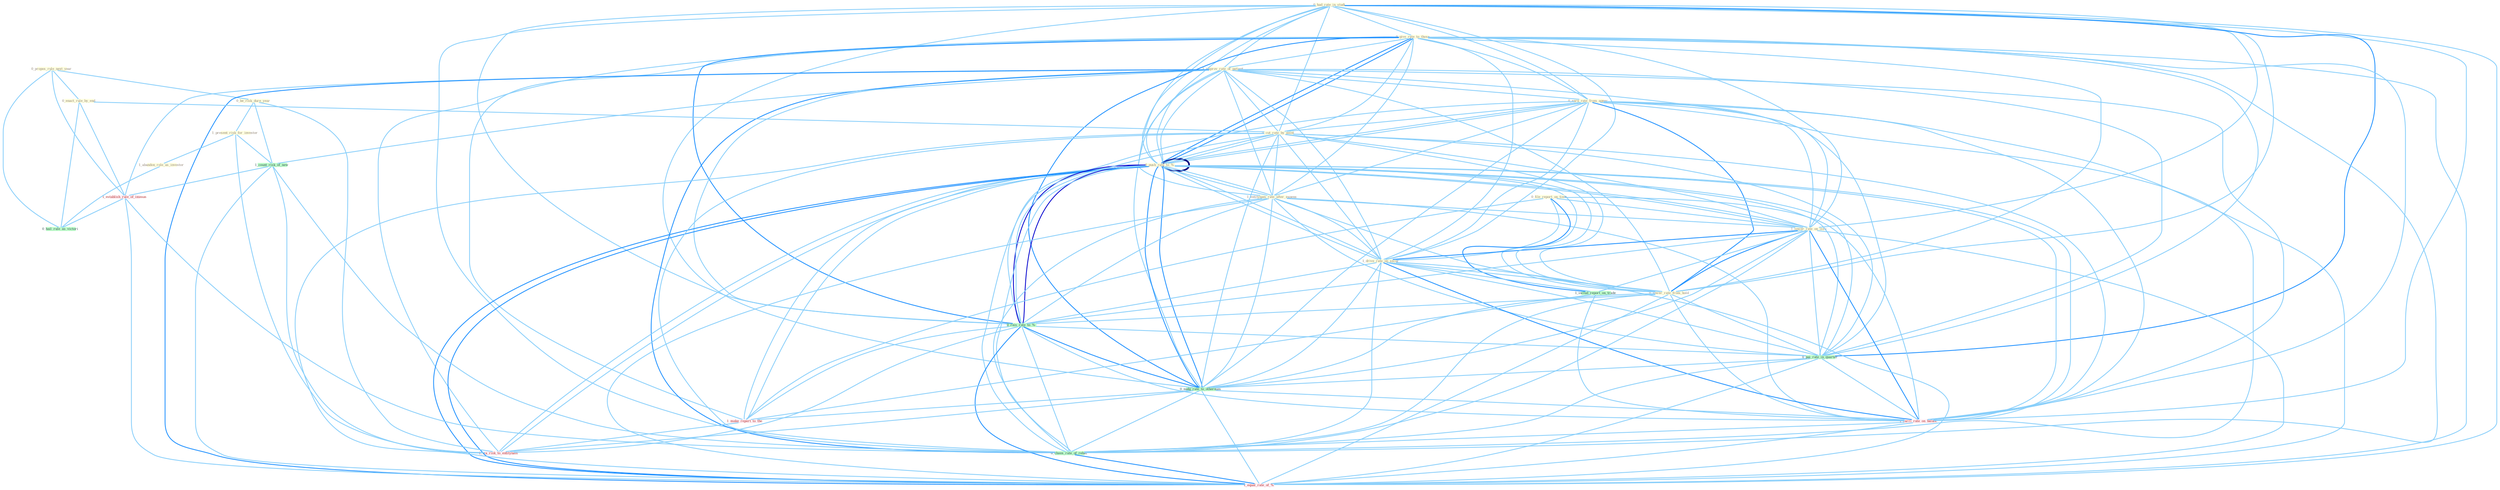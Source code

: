 Graph G{ 
    node
    [shape=polygon,style=filled,width=.5,height=.06,color="#BDFCC9",fixedsize=true,fontsize=4,
    fontcolor="#2f4f4f"];
    {node
    [color="#ffffe0", fontcolor="#8b7d6b"] "0_propos_rule_next_year " "0_had_rate_in_studi " "0_give_rate_to_those " "1_improv_rate_of_patient " "0_earn_rate_from_agenc " "0_push_rate_to_% " "0_enact_rule_by_end " "1_entitynam_rate_after_expens " "0_file_report_on_time " "0_cut_rate_by_point " "1_lower_rate_on_issu " "1_drive_rate_on_secur " "0_be_risk_dure_year " "1_present_risk_for_investor " "0_lower_rate_from_hold " "1_abandon_role_as_investor "}
{node [color="#fff0f5", fontcolor="#b22222"] "1_establish_rule_of_immun " "1_carri_rate_on_balanc " "1_make_report_to_the " "1_wa_risk_to_entitynam " "1_equal_rate_of_% "}
edge [color="#B0E2FF"];

	"0_propos_rule_next_year " -- "0_enact_rule_by_end " [w="1", color="#87cefa" ];
	"0_propos_rule_next_year " -- "0_be_risk_dure_year " [w="1", color="#87cefa" ];
	"0_propos_rule_next_year " -- "1_establish_rule_of_immun " [w="1", color="#87cefa" ];
	"0_propos_rule_next_year " -- "0_hail_rule_as_victori " [w="1", color="#87cefa" ];
	"0_had_rate_in_studi " -- "0_give_rate_to_those " [w="1", color="#87cefa" ];
	"0_had_rate_in_studi " -- "1_improv_rate_of_patient " [w="1", color="#87cefa" ];
	"0_had_rate_in_studi " -- "0_earn_rate_from_agenc " [w="1", color="#87cefa" ];
	"0_had_rate_in_studi " -- "0_push_rate_to_% " [w="1", color="#87cefa" ];
	"0_had_rate_in_studi " -- "1_entitynam_rate_after_expens " [w="1", color="#87cefa" ];
	"0_had_rate_in_studi " -- "0_cut_rate_by_point " [w="1", color="#87cefa" ];
	"0_had_rate_in_studi " -- "1_lower_rate_on_issu " [w="1", color="#87cefa" ];
	"0_had_rate_in_studi " -- "1_drive_rate_on_secur " [w="1", color="#87cefa" ];
	"0_had_rate_in_studi " -- "0_lower_rate_from_hold " [w="1", color="#87cefa" ];
	"0_had_rate_in_studi " -- "0_push_rate_to_% " [w="1", color="#87cefa" ];
	"0_had_rate_in_studi " -- "0_rais_rate_to_% " [w="1", color="#87cefa" ];
	"0_had_rate_in_studi " -- "0_pai_rate_in_quarter " [w="2", color="#1e90ff" , len=0.8];
	"0_had_rate_in_studi " -- "0_nudg_rate_to_othernum " [w="1", color="#87cefa" ];
	"0_had_rate_in_studi " -- "1_carri_rate_on_balanc " [w="1", color="#87cefa" ];
	"0_had_rate_in_studi " -- "0_choos_rate_of_rebat " [w="1", color="#87cefa" ];
	"0_had_rate_in_studi " -- "1_equal_rate_of_% " [w="1", color="#87cefa" ];
	"0_give_rate_to_those " -- "1_improv_rate_of_patient " [w="1", color="#87cefa" ];
	"0_give_rate_to_those " -- "0_earn_rate_from_agenc " [w="1", color="#87cefa" ];
	"0_give_rate_to_those " -- "0_push_rate_to_% " [w="2", color="#1e90ff" , len=0.8];
	"0_give_rate_to_those " -- "1_entitynam_rate_after_expens " [w="1", color="#87cefa" ];
	"0_give_rate_to_those " -- "0_cut_rate_by_point " [w="1", color="#87cefa" ];
	"0_give_rate_to_those " -- "1_lower_rate_on_issu " [w="1", color="#87cefa" ];
	"0_give_rate_to_those " -- "1_drive_rate_on_secur " [w="1", color="#87cefa" ];
	"0_give_rate_to_those " -- "0_lower_rate_from_hold " [w="1", color="#87cefa" ];
	"0_give_rate_to_those " -- "0_push_rate_to_% " [w="2", color="#1e90ff" , len=0.8];
	"0_give_rate_to_those " -- "0_rais_rate_to_% " [w="2", color="#1e90ff" , len=0.8];
	"0_give_rate_to_those " -- "0_pai_rate_in_quarter " [w="1", color="#87cefa" ];
	"0_give_rate_to_those " -- "0_nudg_rate_to_othernum " [w="2", color="#1e90ff" , len=0.8];
	"0_give_rate_to_those " -- "1_carri_rate_on_balanc " [w="1", color="#87cefa" ];
	"0_give_rate_to_those " -- "1_make_report_to_the " [w="1", color="#87cefa" ];
	"0_give_rate_to_those " -- "0_choos_rate_of_rebat " [w="1", color="#87cefa" ];
	"0_give_rate_to_those " -- "1_wa_risk_to_entitynam " [w="1", color="#87cefa" ];
	"0_give_rate_to_those " -- "1_equal_rate_of_% " [w="1", color="#87cefa" ];
	"1_improv_rate_of_patient " -- "0_earn_rate_from_agenc " [w="1", color="#87cefa" ];
	"1_improv_rate_of_patient " -- "0_push_rate_to_% " [w="1", color="#87cefa" ];
	"1_improv_rate_of_patient " -- "1_entitynam_rate_after_expens " [w="1", color="#87cefa" ];
	"1_improv_rate_of_patient " -- "0_cut_rate_by_point " [w="1", color="#87cefa" ];
	"1_improv_rate_of_patient " -- "1_lower_rate_on_issu " [w="1", color="#87cefa" ];
	"1_improv_rate_of_patient " -- "1_drive_rate_on_secur " [w="1", color="#87cefa" ];
	"1_improv_rate_of_patient " -- "0_lower_rate_from_hold " [w="1", color="#87cefa" ];
	"1_improv_rate_of_patient " -- "1_count_risk_of_new " [w="1", color="#87cefa" ];
	"1_improv_rate_of_patient " -- "0_push_rate_to_% " [w="1", color="#87cefa" ];
	"1_improv_rate_of_patient " -- "0_rais_rate_to_% " [w="1", color="#87cefa" ];
	"1_improv_rate_of_patient " -- "1_establish_rule_of_immun " [w="1", color="#87cefa" ];
	"1_improv_rate_of_patient " -- "0_pai_rate_in_quarter " [w="1", color="#87cefa" ];
	"1_improv_rate_of_patient " -- "0_nudg_rate_to_othernum " [w="1", color="#87cefa" ];
	"1_improv_rate_of_patient " -- "1_carri_rate_on_balanc " [w="1", color="#87cefa" ];
	"1_improv_rate_of_patient " -- "0_choos_rate_of_rebat " [w="2", color="#1e90ff" , len=0.8];
	"1_improv_rate_of_patient " -- "1_equal_rate_of_% " [w="2", color="#1e90ff" , len=0.8];
	"0_earn_rate_from_agenc " -- "0_push_rate_to_% " [w="1", color="#87cefa" ];
	"0_earn_rate_from_agenc " -- "1_entitynam_rate_after_expens " [w="1", color="#87cefa" ];
	"0_earn_rate_from_agenc " -- "0_cut_rate_by_point " [w="1", color="#87cefa" ];
	"0_earn_rate_from_agenc " -- "1_lower_rate_on_issu " [w="1", color="#87cefa" ];
	"0_earn_rate_from_agenc " -- "1_drive_rate_on_secur " [w="1", color="#87cefa" ];
	"0_earn_rate_from_agenc " -- "0_lower_rate_from_hold " [w="2", color="#1e90ff" , len=0.8];
	"0_earn_rate_from_agenc " -- "0_push_rate_to_% " [w="1", color="#87cefa" ];
	"0_earn_rate_from_agenc " -- "0_rais_rate_to_% " [w="1", color="#87cefa" ];
	"0_earn_rate_from_agenc " -- "0_pai_rate_in_quarter " [w="1", color="#87cefa" ];
	"0_earn_rate_from_agenc " -- "0_nudg_rate_to_othernum " [w="1", color="#87cefa" ];
	"0_earn_rate_from_agenc " -- "1_carri_rate_on_balanc " [w="1", color="#87cefa" ];
	"0_earn_rate_from_agenc " -- "0_choos_rate_of_rebat " [w="1", color="#87cefa" ];
	"0_earn_rate_from_agenc " -- "1_equal_rate_of_% " [w="1", color="#87cefa" ];
	"0_push_rate_to_% " -- "1_entitynam_rate_after_expens " [w="1", color="#87cefa" ];
	"0_push_rate_to_% " -- "0_cut_rate_by_point " [w="1", color="#87cefa" ];
	"0_push_rate_to_% " -- "1_lower_rate_on_issu " [w="1", color="#87cefa" ];
	"0_push_rate_to_% " -- "1_drive_rate_on_secur " [w="1", color="#87cefa" ];
	"0_push_rate_to_% " -- "0_lower_rate_from_hold " [w="1", color="#87cefa" ];
	"0_push_rate_to_% " -- "0_push_rate_to_% " [w="4", style=bold, color="#000080", len=0.4];
	"0_push_rate_to_% " -- "0_rais_rate_to_% " [w="3", color="#0000cd" , len=0.6];
	"0_push_rate_to_% " -- "0_pai_rate_in_quarter " [w="1", color="#87cefa" ];
	"0_push_rate_to_% " -- "0_nudg_rate_to_othernum " [w="2", color="#1e90ff" , len=0.8];
	"0_push_rate_to_% " -- "1_carri_rate_on_balanc " [w="1", color="#87cefa" ];
	"0_push_rate_to_% " -- "1_make_report_to_the " [w="1", color="#87cefa" ];
	"0_push_rate_to_% " -- "0_choos_rate_of_rebat " [w="1", color="#87cefa" ];
	"0_push_rate_to_% " -- "1_wa_risk_to_entitynam " [w="1", color="#87cefa" ];
	"0_push_rate_to_% " -- "1_equal_rate_of_% " [w="2", color="#1e90ff" , len=0.8];
	"0_enact_rule_by_end " -- "0_cut_rate_by_point " [w="1", color="#87cefa" ];
	"0_enact_rule_by_end " -- "1_establish_rule_of_immun " [w="1", color="#87cefa" ];
	"0_enact_rule_by_end " -- "0_hail_rule_as_victori " [w="1", color="#87cefa" ];
	"1_entitynam_rate_after_expens " -- "0_cut_rate_by_point " [w="1", color="#87cefa" ];
	"1_entitynam_rate_after_expens " -- "1_lower_rate_on_issu " [w="1", color="#87cefa" ];
	"1_entitynam_rate_after_expens " -- "1_drive_rate_on_secur " [w="1", color="#87cefa" ];
	"1_entitynam_rate_after_expens " -- "0_lower_rate_from_hold " [w="1", color="#87cefa" ];
	"1_entitynam_rate_after_expens " -- "0_push_rate_to_% " [w="1", color="#87cefa" ];
	"1_entitynam_rate_after_expens " -- "0_rais_rate_to_% " [w="1", color="#87cefa" ];
	"1_entitynam_rate_after_expens " -- "0_pai_rate_in_quarter " [w="1", color="#87cefa" ];
	"1_entitynam_rate_after_expens " -- "0_nudg_rate_to_othernum " [w="1", color="#87cefa" ];
	"1_entitynam_rate_after_expens " -- "1_carri_rate_on_balanc " [w="1", color="#87cefa" ];
	"1_entitynam_rate_after_expens " -- "0_choos_rate_of_rebat " [w="1", color="#87cefa" ];
	"1_entitynam_rate_after_expens " -- "1_equal_rate_of_% " [w="1", color="#87cefa" ];
	"0_file_report_on_time " -- "1_lower_rate_on_issu " [w="1", color="#87cefa" ];
	"0_file_report_on_time " -- "1_drive_rate_on_secur " [w="1", color="#87cefa" ];
	"0_file_report_on_time " -- "1_includ_report_on_trade " [w="2", color="#1e90ff" , len=0.8];
	"0_file_report_on_time " -- "1_carri_rate_on_balanc " [w="1", color="#87cefa" ];
	"0_file_report_on_time " -- "1_make_report_to_the " [w="1", color="#87cefa" ];
	"0_cut_rate_by_point " -- "1_lower_rate_on_issu " [w="1", color="#87cefa" ];
	"0_cut_rate_by_point " -- "1_drive_rate_on_secur " [w="1", color="#87cefa" ];
	"0_cut_rate_by_point " -- "0_lower_rate_from_hold " [w="1", color="#87cefa" ];
	"0_cut_rate_by_point " -- "0_push_rate_to_% " [w="1", color="#87cefa" ];
	"0_cut_rate_by_point " -- "0_rais_rate_to_% " [w="1", color="#87cefa" ];
	"0_cut_rate_by_point " -- "0_pai_rate_in_quarter " [w="1", color="#87cefa" ];
	"0_cut_rate_by_point " -- "0_nudg_rate_to_othernum " [w="1", color="#87cefa" ];
	"0_cut_rate_by_point " -- "1_carri_rate_on_balanc " [w="1", color="#87cefa" ];
	"0_cut_rate_by_point " -- "0_choos_rate_of_rebat " [w="1", color="#87cefa" ];
	"0_cut_rate_by_point " -- "1_equal_rate_of_% " [w="1", color="#87cefa" ];
	"1_lower_rate_on_issu " -- "1_drive_rate_on_secur " [w="2", color="#1e90ff" , len=0.8];
	"1_lower_rate_on_issu " -- "0_lower_rate_from_hold " [w="2", color="#1e90ff" , len=0.8];
	"1_lower_rate_on_issu " -- "0_push_rate_to_% " [w="1", color="#87cefa" ];
	"1_lower_rate_on_issu " -- "0_rais_rate_to_% " [w="1", color="#87cefa" ];
	"1_lower_rate_on_issu " -- "0_pai_rate_in_quarter " [w="1", color="#87cefa" ];
	"1_lower_rate_on_issu " -- "0_nudg_rate_to_othernum " [w="1", color="#87cefa" ];
	"1_lower_rate_on_issu " -- "1_includ_report_on_trade " [w="1", color="#87cefa" ];
	"1_lower_rate_on_issu " -- "1_carri_rate_on_balanc " [w="2", color="#1e90ff" , len=0.8];
	"1_lower_rate_on_issu " -- "0_choos_rate_of_rebat " [w="1", color="#87cefa" ];
	"1_lower_rate_on_issu " -- "1_equal_rate_of_% " [w="1", color="#87cefa" ];
	"1_drive_rate_on_secur " -- "0_lower_rate_from_hold " [w="1", color="#87cefa" ];
	"1_drive_rate_on_secur " -- "0_push_rate_to_% " [w="1", color="#87cefa" ];
	"1_drive_rate_on_secur " -- "0_rais_rate_to_% " [w="1", color="#87cefa" ];
	"1_drive_rate_on_secur " -- "0_pai_rate_in_quarter " [w="1", color="#87cefa" ];
	"1_drive_rate_on_secur " -- "0_nudg_rate_to_othernum " [w="1", color="#87cefa" ];
	"1_drive_rate_on_secur " -- "1_includ_report_on_trade " [w="1", color="#87cefa" ];
	"1_drive_rate_on_secur " -- "1_carri_rate_on_balanc " [w="2", color="#1e90ff" , len=0.8];
	"1_drive_rate_on_secur " -- "0_choos_rate_of_rebat " [w="1", color="#87cefa" ];
	"1_drive_rate_on_secur " -- "1_equal_rate_of_% " [w="1", color="#87cefa" ];
	"0_be_risk_dure_year " -- "1_present_risk_for_investor " [w="1", color="#87cefa" ];
	"0_be_risk_dure_year " -- "1_count_risk_of_new " [w="1", color="#87cefa" ];
	"0_be_risk_dure_year " -- "1_wa_risk_to_entitynam " [w="1", color="#87cefa" ];
	"1_present_risk_for_investor " -- "1_abandon_role_as_investor " [w="1", color="#87cefa" ];
	"1_present_risk_for_investor " -- "1_count_risk_of_new " [w="1", color="#87cefa" ];
	"1_present_risk_for_investor " -- "1_wa_risk_to_entitynam " [w="1", color="#87cefa" ];
	"0_lower_rate_from_hold " -- "0_push_rate_to_% " [w="1", color="#87cefa" ];
	"0_lower_rate_from_hold " -- "0_rais_rate_to_% " [w="1", color="#87cefa" ];
	"0_lower_rate_from_hold " -- "0_pai_rate_in_quarter " [w="1", color="#87cefa" ];
	"0_lower_rate_from_hold " -- "0_nudg_rate_to_othernum " [w="1", color="#87cefa" ];
	"0_lower_rate_from_hold " -- "1_carri_rate_on_balanc " [w="1", color="#87cefa" ];
	"0_lower_rate_from_hold " -- "0_choos_rate_of_rebat " [w="1", color="#87cefa" ];
	"0_lower_rate_from_hold " -- "1_equal_rate_of_% " [w="1", color="#87cefa" ];
	"1_abandon_role_as_investor " -- "0_hail_rule_as_victori " [w="1", color="#87cefa" ];
	"1_count_risk_of_new " -- "1_establish_rule_of_immun " [w="1", color="#87cefa" ];
	"1_count_risk_of_new " -- "0_choos_rate_of_rebat " [w="1", color="#87cefa" ];
	"1_count_risk_of_new " -- "1_wa_risk_to_entitynam " [w="1", color="#87cefa" ];
	"1_count_risk_of_new " -- "1_equal_rate_of_% " [w="1", color="#87cefa" ];
	"0_push_rate_to_% " -- "0_rais_rate_to_% " [w="3", color="#0000cd" , len=0.6];
	"0_push_rate_to_% " -- "0_pai_rate_in_quarter " [w="1", color="#87cefa" ];
	"0_push_rate_to_% " -- "0_nudg_rate_to_othernum " [w="2", color="#1e90ff" , len=0.8];
	"0_push_rate_to_% " -- "1_carri_rate_on_balanc " [w="1", color="#87cefa" ];
	"0_push_rate_to_% " -- "1_make_report_to_the " [w="1", color="#87cefa" ];
	"0_push_rate_to_% " -- "0_choos_rate_of_rebat " [w="1", color="#87cefa" ];
	"0_push_rate_to_% " -- "1_wa_risk_to_entitynam " [w="1", color="#87cefa" ];
	"0_push_rate_to_% " -- "1_equal_rate_of_% " [w="2", color="#1e90ff" , len=0.8];
	"0_rais_rate_to_% " -- "0_pai_rate_in_quarter " [w="1", color="#87cefa" ];
	"0_rais_rate_to_% " -- "0_nudg_rate_to_othernum " [w="2", color="#1e90ff" , len=0.8];
	"0_rais_rate_to_% " -- "1_carri_rate_on_balanc " [w="1", color="#87cefa" ];
	"0_rais_rate_to_% " -- "1_make_report_to_the " [w="1", color="#87cefa" ];
	"0_rais_rate_to_% " -- "0_choos_rate_of_rebat " [w="1", color="#87cefa" ];
	"0_rais_rate_to_% " -- "1_wa_risk_to_entitynam " [w="1", color="#87cefa" ];
	"0_rais_rate_to_% " -- "1_equal_rate_of_% " [w="2", color="#1e90ff" , len=0.8];
	"1_establish_rule_of_immun " -- "0_choos_rate_of_rebat " [w="1", color="#87cefa" ];
	"1_establish_rule_of_immun " -- "0_hail_rule_as_victori " [w="1", color="#87cefa" ];
	"1_establish_rule_of_immun " -- "1_equal_rate_of_% " [w="1", color="#87cefa" ];
	"0_pai_rate_in_quarter " -- "0_nudg_rate_to_othernum " [w="1", color="#87cefa" ];
	"0_pai_rate_in_quarter " -- "1_carri_rate_on_balanc " [w="1", color="#87cefa" ];
	"0_pai_rate_in_quarter " -- "0_choos_rate_of_rebat " [w="1", color="#87cefa" ];
	"0_pai_rate_in_quarter " -- "1_equal_rate_of_% " [w="1", color="#87cefa" ];
	"0_nudg_rate_to_othernum " -- "1_carri_rate_on_balanc " [w="1", color="#87cefa" ];
	"0_nudg_rate_to_othernum " -- "1_make_report_to_the " [w="1", color="#87cefa" ];
	"0_nudg_rate_to_othernum " -- "0_choos_rate_of_rebat " [w="1", color="#87cefa" ];
	"0_nudg_rate_to_othernum " -- "1_wa_risk_to_entitynam " [w="1", color="#87cefa" ];
	"0_nudg_rate_to_othernum " -- "1_equal_rate_of_% " [w="1", color="#87cefa" ];
	"1_includ_report_on_trade " -- "1_carri_rate_on_balanc " [w="1", color="#87cefa" ];
	"1_includ_report_on_trade " -- "1_make_report_to_the " [w="1", color="#87cefa" ];
	"1_carri_rate_on_balanc " -- "0_choos_rate_of_rebat " [w="1", color="#87cefa" ];
	"1_carri_rate_on_balanc " -- "1_equal_rate_of_% " [w="1", color="#87cefa" ];
	"1_make_report_to_the " -- "1_wa_risk_to_entitynam " [w="1", color="#87cefa" ];
	"0_choos_rate_of_rebat " -- "1_equal_rate_of_% " [w="2", color="#1e90ff" , len=0.8];
}